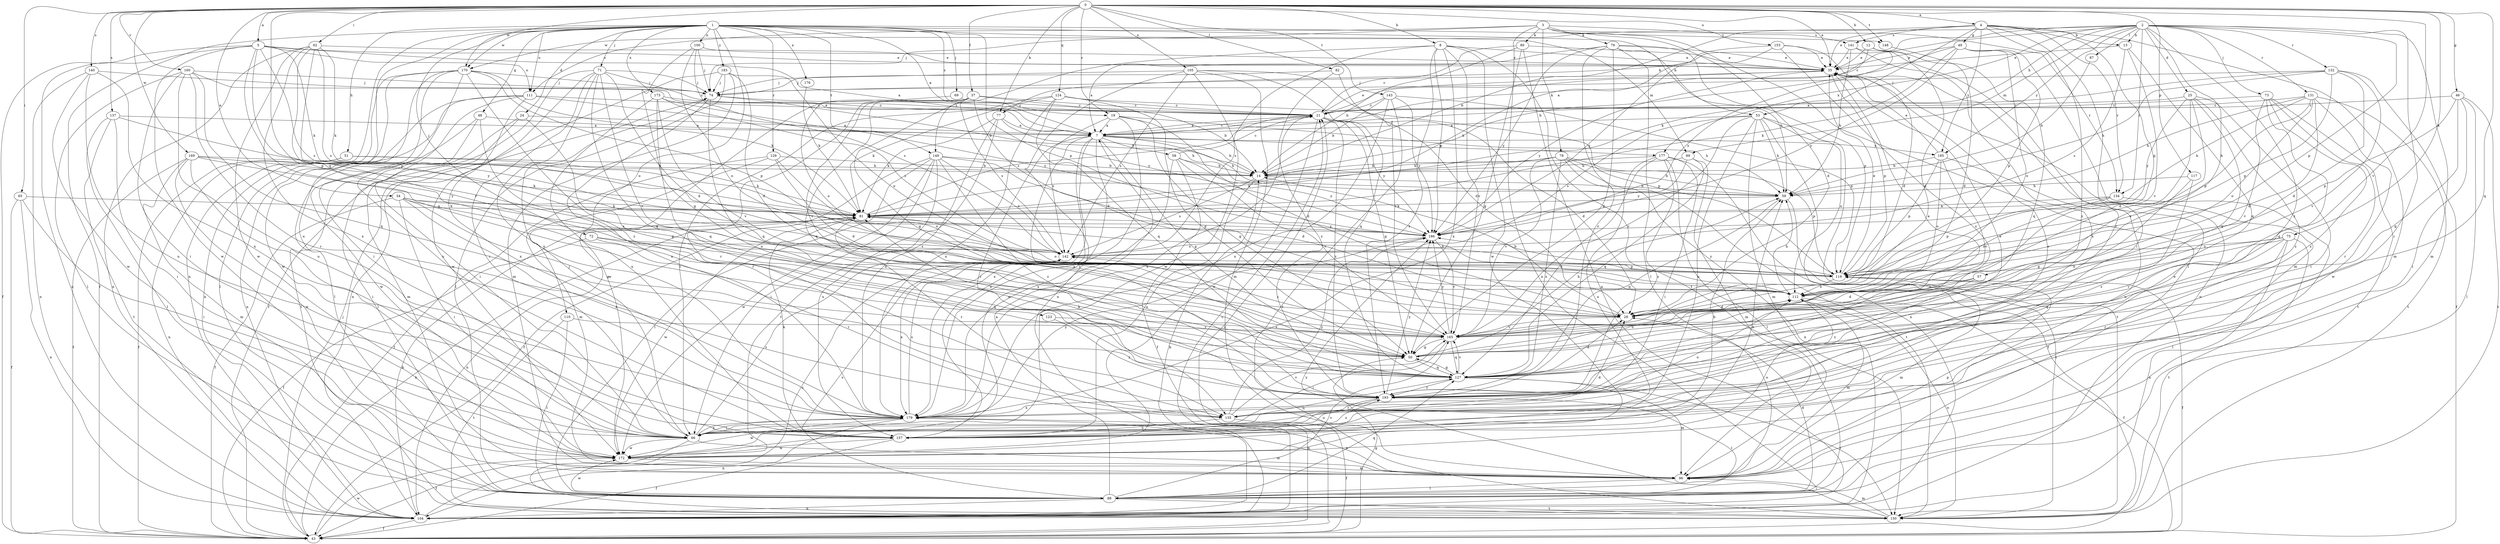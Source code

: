 strict digraph  {
0;
1;
2;
3;
4;
5;
7;
8;
12;
13;
14;
19;
21;
24;
25;
28;
34;
35;
37;
43;
46;
48;
49;
50;
51;
53;
57;
58;
59;
62;
65;
66;
69;
71;
72;
73;
74;
75;
77;
78;
79;
80;
81;
82;
87;
88;
89;
96;
100;
104;
105;
110;
111;
112;
117;
119;
123;
124;
127;
129;
131;
132;
134;
135;
137;
140;
141;
142;
143;
148;
149;
150;
153;
157;
160;
165;
169;
170;
172;
173;
176;
177;
179;
183;
185;
186;
193;
0 -> 4  [label=a];
0 -> 5  [label=a];
0 -> 8  [label=b];
0 -> 12  [label=b];
0 -> 19  [label=c];
0 -> 34  [label=e];
0 -> 35  [label=e];
0 -> 37  [label=f];
0 -> 46  [label=g];
0 -> 62  [label=i];
0 -> 65  [label=i];
0 -> 75  [label=k];
0 -> 77  [label=k];
0 -> 82  [label=l];
0 -> 105  [label=o];
0 -> 117  [label=p];
0 -> 123  [label=q];
0 -> 124  [label=q];
0 -> 127  [label=q];
0 -> 137  [label=s];
0 -> 140  [label=s];
0 -> 143  [label=t];
0 -> 148  [label=t];
0 -> 153  [label=u];
0 -> 160  [label=v];
0 -> 165  [label=v];
0 -> 169  [label=w];
0 -> 170  [label=w];
1 -> 7  [label=a];
1 -> 19  [label=c];
1 -> 24  [label=d];
1 -> 43  [label=f];
1 -> 48  [label=g];
1 -> 51  [label=h];
1 -> 53  [label=h];
1 -> 69  [label=j];
1 -> 71  [label=j];
1 -> 72  [label=j];
1 -> 89  [label=m];
1 -> 100  [label=n];
1 -> 104  [label=n];
1 -> 110  [label=o];
1 -> 111  [label=o];
1 -> 119  [label=p];
1 -> 129  [label=r];
1 -> 148  [label=t];
1 -> 149  [label=t];
1 -> 157  [label=u];
1 -> 170  [label=w];
1 -> 173  [label=x];
1 -> 176  [label=x];
1 -> 183  [label=y];
2 -> 13  [label=b];
2 -> 21  [label=c];
2 -> 25  [label=d];
2 -> 53  [label=h];
2 -> 57  [label=h];
2 -> 66  [label=i];
2 -> 73  [label=j];
2 -> 77  [label=k];
2 -> 87  [label=l];
2 -> 89  [label=m];
2 -> 96  [label=m];
2 -> 119  [label=p];
2 -> 131  [label=r];
2 -> 132  [label=r];
2 -> 134  [label=r];
2 -> 170  [label=w];
2 -> 177  [label=x];
2 -> 185  [label=y];
2 -> 193  [label=z];
3 -> 28  [label=d];
3 -> 74  [label=j];
3 -> 78  [label=k];
3 -> 79  [label=k];
3 -> 80  [label=k];
3 -> 88  [label=l];
3 -> 104  [label=n];
3 -> 111  [label=o];
3 -> 134  [label=r];
3 -> 141  [label=s];
4 -> 13  [label=b];
4 -> 14  [label=b];
4 -> 35  [label=e];
4 -> 49  [label=g];
4 -> 81  [label=k];
4 -> 96  [label=m];
4 -> 119  [label=p];
4 -> 134  [label=r];
4 -> 135  [label=r];
4 -> 141  [label=s];
4 -> 185  [label=y];
4 -> 193  [label=z];
5 -> 7  [label=a];
5 -> 35  [label=e];
5 -> 43  [label=f];
5 -> 50  [label=g];
5 -> 81  [label=k];
5 -> 104  [label=n];
5 -> 111  [label=o];
5 -> 119  [label=p];
5 -> 142  [label=s];
5 -> 172  [label=w];
7 -> 14  [label=b];
7 -> 21  [label=c];
7 -> 50  [label=g];
7 -> 58  [label=h];
7 -> 59  [label=h];
7 -> 135  [label=r];
7 -> 157  [label=u];
7 -> 172  [label=w];
7 -> 177  [label=x];
7 -> 179  [label=x];
7 -> 185  [label=y];
7 -> 193  [label=z];
8 -> 35  [label=e];
8 -> 142  [label=s];
8 -> 149  [label=t];
8 -> 150  [label=t];
8 -> 165  [label=v];
8 -> 172  [label=w];
8 -> 179  [label=x];
8 -> 186  [label=y];
8 -> 193  [label=z];
12 -> 7  [label=a];
12 -> 28  [label=d];
12 -> 35  [label=e];
12 -> 127  [label=q];
12 -> 186  [label=y];
13 -> 35  [label=e];
13 -> 127  [label=q];
13 -> 142  [label=s];
13 -> 165  [label=v];
14 -> 59  [label=h];
14 -> 142  [label=s];
14 -> 157  [label=u];
19 -> 7  [label=a];
19 -> 28  [label=d];
19 -> 50  [label=g];
19 -> 59  [label=h];
19 -> 142  [label=s];
19 -> 179  [label=x];
21 -> 7  [label=a];
21 -> 28  [label=d];
21 -> 35  [label=e];
21 -> 50  [label=g];
21 -> 172  [label=w];
21 -> 179  [label=x];
21 -> 186  [label=y];
21 -> 193  [label=z];
24 -> 7  [label=a];
24 -> 50  [label=g];
24 -> 88  [label=l];
24 -> 96  [label=m];
25 -> 21  [label=c];
25 -> 28  [label=d];
25 -> 50  [label=g];
25 -> 66  [label=i];
25 -> 165  [label=v];
25 -> 186  [label=y];
25 -> 193  [label=z];
28 -> 14  [label=b];
28 -> 165  [label=v];
34 -> 43  [label=f];
34 -> 50  [label=g];
34 -> 66  [label=i];
34 -> 81  [label=k];
34 -> 112  [label=o];
34 -> 142  [label=s];
34 -> 179  [label=x];
35 -> 74  [label=j];
35 -> 104  [label=n];
35 -> 119  [label=p];
35 -> 186  [label=y];
37 -> 14  [label=b];
37 -> 21  [label=c];
37 -> 28  [label=d];
37 -> 50  [label=g];
37 -> 127  [label=q];
37 -> 135  [label=r];
37 -> 142  [label=s];
37 -> 165  [label=v];
37 -> 172  [label=w];
43 -> 21  [label=c];
43 -> 50  [label=g];
43 -> 74  [label=j];
43 -> 81  [label=k];
43 -> 172  [label=w];
46 -> 21  [label=c];
46 -> 50  [label=g];
46 -> 66  [label=i];
46 -> 88  [label=l];
46 -> 119  [label=p];
46 -> 150  [label=t];
48 -> 7  [label=a];
48 -> 66  [label=i];
48 -> 135  [label=r];
48 -> 172  [label=w];
49 -> 14  [label=b];
49 -> 35  [label=e];
49 -> 81  [label=k];
49 -> 96  [label=m];
49 -> 112  [label=o];
49 -> 119  [label=p];
49 -> 186  [label=y];
50 -> 35  [label=e];
50 -> 59  [label=h];
50 -> 112  [label=o];
50 -> 127  [label=q];
51 -> 14  [label=b];
51 -> 43  [label=f];
51 -> 81  [label=k];
51 -> 104  [label=n];
53 -> 7  [label=a];
53 -> 59  [label=h];
53 -> 96  [label=m];
53 -> 104  [label=n];
53 -> 112  [label=o];
53 -> 142  [label=s];
53 -> 150  [label=t];
53 -> 157  [label=u];
53 -> 165  [label=v];
57 -> 28  [label=d];
57 -> 112  [label=o];
57 -> 193  [label=z];
58 -> 14  [label=b];
58 -> 21  [label=c];
58 -> 43  [label=f];
58 -> 165  [label=v];
58 -> 179  [label=x];
58 -> 186  [label=y];
59 -> 81  [label=k];
59 -> 127  [label=q];
59 -> 150  [label=t];
62 -> 35  [label=e];
62 -> 81  [label=k];
62 -> 104  [label=n];
62 -> 119  [label=p];
62 -> 142  [label=s];
62 -> 165  [label=v];
62 -> 172  [label=w];
62 -> 179  [label=x];
65 -> 43  [label=f];
65 -> 66  [label=i];
65 -> 81  [label=k];
65 -> 104  [label=n];
66 -> 28  [label=d];
66 -> 43  [label=f];
66 -> 74  [label=j];
66 -> 96  [label=m];
66 -> 127  [label=q];
66 -> 142  [label=s];
66 -> 172  [label=w];
66 -> 179  [label=x];
69 -> 21  [label=c];
69 -> 112  [label=o];
71 -> 21  [label=c];
71 -> 28  [label=d];
71 -> 43  [label=f];
71 -> 66  [label=i];
71 -> 74  [label=j];
71 -> 127  [label=q];
71 -> 165  [label=v];
71 -> 172  [label=w];
71 -> 179  [label=x];
72 -> 43  [label=f];
72 -> 127  [label=q];
72 -> 135  [label=r];
72 -> 142  [label=s];
73 -> 21  [label=c];
73 -> 127  [label=q];
73 -> 135  [label=r];
73 -> 150  [label=t];
73 -> 165  [label=v];
73 -> 193  [label=z];
74 -> 21  [label=c];
74 -> 127  [label=q];
74 -> 179  [label=x];
74 -> 186  [label=y];
75 -> 104  [label=n];
75 -> 112  [label=o];
75 -> 127  [label=q];
75 -> 135  [label=r];
75 -> 142  [label=s];
75 -> 150  [label=t];
75 -> 165  [label=v];
77 -> 7  [label=a];
77 -> 59  [label=h];
77 -> 81  [label=k];
77 -> 150  [label=t];
77 -> 179  [label=x];
78 -> 14  [label=b];
78 -> 59  [label=h];
78 -> 81  [label=k];
78 -> 104  [label=n];
78 -> 119  [label=p];
78 -> 150  [label=t];
78 -> 165  [label=v];
78 -> 193  [label=z];
79 -> 7  [label=a];
79 -> 35  [label=e];
79 -> 50  [label=g];
79 -> 59  [label=h];
79 -> 88  [label=l];
79 -> 119  [label=p];
79 -> 186  [label=y];
79 -> 193  [label=z];
80 -> 14  [label=b];
80 -> 21  [label=c];
80 -> 35  [label=e];
80 -> 50  [label=g];
80 -> 104  [label=n];
81 -> 21  [label=c];
81 -> 104  [label=n];
81 -> 112  [label=o];
81 -> 135  [label=r];
81 -> 172  [label=w];
81 -> 186  [label=y];
82 -> 74  [label=j];
82 -> 165  [label=v];
82 -> 193  [label=z];
87 -> 59  [label=h];
88 -> 7  [label=a];
88 -> 28  [label=d];
88 -> 104  [label=n];
88 -> 127  [label=q];
88 -> 142  [label=s];
88 -> 150  [label=t];
88 -> 165  [label=v];
88 -> 172  [label=w];
89 -> 14  [label=b];
89 -> 96  [label=m];
89 -> 127  [label=q];
89 -> 186  [label=y];
96 -> 35  [label=e];
96 -> 88  [label=l];
96 -> 119  [label=p];
96 -> 179  [label=x];
100 -> 35  [label=e];
100 -> 50  [label=g];
100 -> 74  [label=j];
100 -> 112  [label=o];
100 -> 142  [label=s];
104 -> 14  [label=b];
104 -> 21  [label=c];
104 -> 43  [label=f];
104 -> 81  [label=k];
104 -> 142  [label=s];
105 -> 28  [label=d];
105 -> 74  [label=j];
105 -> 96  [label=m];
105 -> 104  [label=n];
105 -> 127  [label=q];
105 -> 142  [label=s];
105 -> 172  [label=w];
110 -> 88  [label=l];
110 -> 150  [label=t];
110 -> 165  [label=v];
111 -> 14  [label=b];
111 -> 21  [label=c];
111 -> 88  [label=l];
111 -> 104  [label=n];
111 -> 150  [label=t];
111 -> 179  [label=x];
112 -> 28  [label=d];
112 -> 43  [label=f];
112 -> 59  [label=h];
112 -> 96  [label=m];
117 -> 50  [label=g];
117 -> 59  [label=h];
117 -> 193  [label=z];
119 -> 35  [label=e];
119 -> 43  [label=f];
119 -> 81  [label=k];
119 -> 96  [label=m];
119 -> 112  [label=o];
119 -> 186  [label=y];
123 -> 165  [label=v];
123 -> 193  [label=z];
124 -> 21  [label=c];
124 -> 50  [label=g];
124 -> 66  [label=i];
124 -> 81  [label=k];
124 -> 119  [label=p];
124 -> 127  [label=q];
124 -> 179  [label=x];
127 -> 28  [label=d];
127 -> 50  [label=g];
127 -> 96  [label=m];
127 -> 150  [label=t];
127 -> 165  [label=v];
127 -> 193  [label=z];
129 -> 14  [label=b];
129 -> 28  [label=d];
129 -> 43  [label=f];
129 -> 96  [label=m];
129 -> 112  [label=o];
131 -> 21  [label=c];
131 -> 28  [label=d];
131 -> 59  [label=h];
131 -> 81  [label=k];
131 -> 112  [label=o];
131 -> 119  [label=p];
131 -> 150  [label=t];
131 -> 172  [label=w];
132 -> 7  [label=a];
132 -> 28  [label=d];
132 -> 43  [label=f];
132 -> 59  [label=h];
132 -> 74  [label=j];
132 -> 119  [label=p];
132 -> 165  [label=v];
134 -> 81  [label=k];
134 -> 88  [label=l];
134 -> 112  [label=o];
134 -> 119  [label=p];
135 -> 35  [label=e];
135 -> 43  [label=f];
135 -> 157  [label=u];
135 -> 165  [label=v];
135 -> 186  [label=y];
137 -> 7  [label=a];
137 -> 66  [label=i];
137 -> 88  [label=l];
137 -> 150  [label=t];
137 -> 186  [label=y];
140 -> 74  [label=j];
140 -> 104  [label=n];
140 -> 157  [label=u];
140 -> 172  [label=w];
140 -> 179  [label=x];
141 -> 35  [label=e];
141 -> 59  [label=h];
141 -> 66  [label=i];
141 -> 179  [label=x];
142 -> 119  [label=p];
142 -> 179  [label=x];
143 -> 14  [label=b];
143 -> 21  [label=c];
143 -> 119  [label=p];
143 -> 150  [label=t];
143 -> 179  [label=x];
143 -> 186  [label=y];
148 -> 28  [label=d];
149 -> 14  [label=b];
149 -> 28  [label=d];
149 -> 43  [label=f];
149 -> 66  [label=i];
149 -> 88  [label=l];
149 -> 142  [label=s];
149 -> 157  [label=u];
149 -> 172  [label=w];
149 -> 193  [label=z];
150 -> 96  [label=m];
150 -> 112  [label=o];
150 -> 186  [label=y];
153 -> 28  [label=d];
153 -> 35  [label=e];
153 -> 81  [label=k];
153 -> 186  [label=y];
153 -> 193  [label=z];
157 -> 43  [label=f];
157 -> 59  [label=h];
157 -> 81  [label=k];
157 -> 172  [label=w];
157 -> 193  [label=z];
160 -> 7  [label=a];
160 -> 66  [label=i];
160 -> 74  [label=j];
160 -> 88  [label=l];
160 -> 127  [label=q];
160 -> 135  [label=r];
160 -> 157  [label=u];
165 -> 50  [label=g];
165 -> 66  [label=i];
165 -> 127  [label=q];
165 -> 142  [label=s];
165 -> 186  [label=y];
169 -> 14  [label=b];
169 -> 43  [label=f];
169 -> 66  [label=i];
169 -> 81  [label=k];
169 -> 96  [label=m];
169 -> 172  [label=w];
169 -> 186  [label=y];
170 -> 66  [label=i];
170 -> 74  [label=j];
170 -> 81  [label=k];
170 -> 88  [label=l];
170 -> 104  [label=n];
170 -> 119  [label=p];
170 -> 157  [label=u];
170 -> 172  [label=w];
170 -> 193  [label=z];
172 -> 59  [label=h];
172 -> 96  [label=m];
172 -> 112  [label=o];
173 -> 21  [label=c];
173 -> 127  [label=q];
173 -> 142  [label=s];
173 -> 157  [label=u];
173 -> 165  [label=v];
173 -> 186  [label=y];
176 -> 81  [label=k];
177 -> 14  [label=b];
177 -> 43  [label=f];
177 -> 66  [label=i];
177 -> 88  [label=l];
177 -> 127  [label=q];
177 -> 157  [label=u];
177 -> 193  [label=z];
179 -> 66  [label=i];
179 -> 96  [label=m];
179 -> 104  [label=n];
179 -> 112  [label=o];
179 -> 142  [label=s];
179 -> 172  [label=w];
179 -> 186  [label=y];
183 -> 28  [label=d];
183 -> 74  [label=j];
183 -> 88  [label=l];
183 -> 96  [label=m];
183 -> 104  [label=n];
183 -> 112  [label=o];
185 -> 14  [label=b];
185 -> 35  [label=e];
185 -> 112  [label=o];
185 -> 119  [label=p];
185 -> 157  [label=u];
185 -> 165  [label=v];
186 -> 142  [label=s];
186 -> 165  [label=v];
193 -> 35  [label=e];
193 -> 81  [label=k];
193 -> 88  [label=l];
193 -> 135  [label=r];
193 -> 157  [label=u];
193 -> 179  [label=x];
193 -> 186  [label=y];
}
